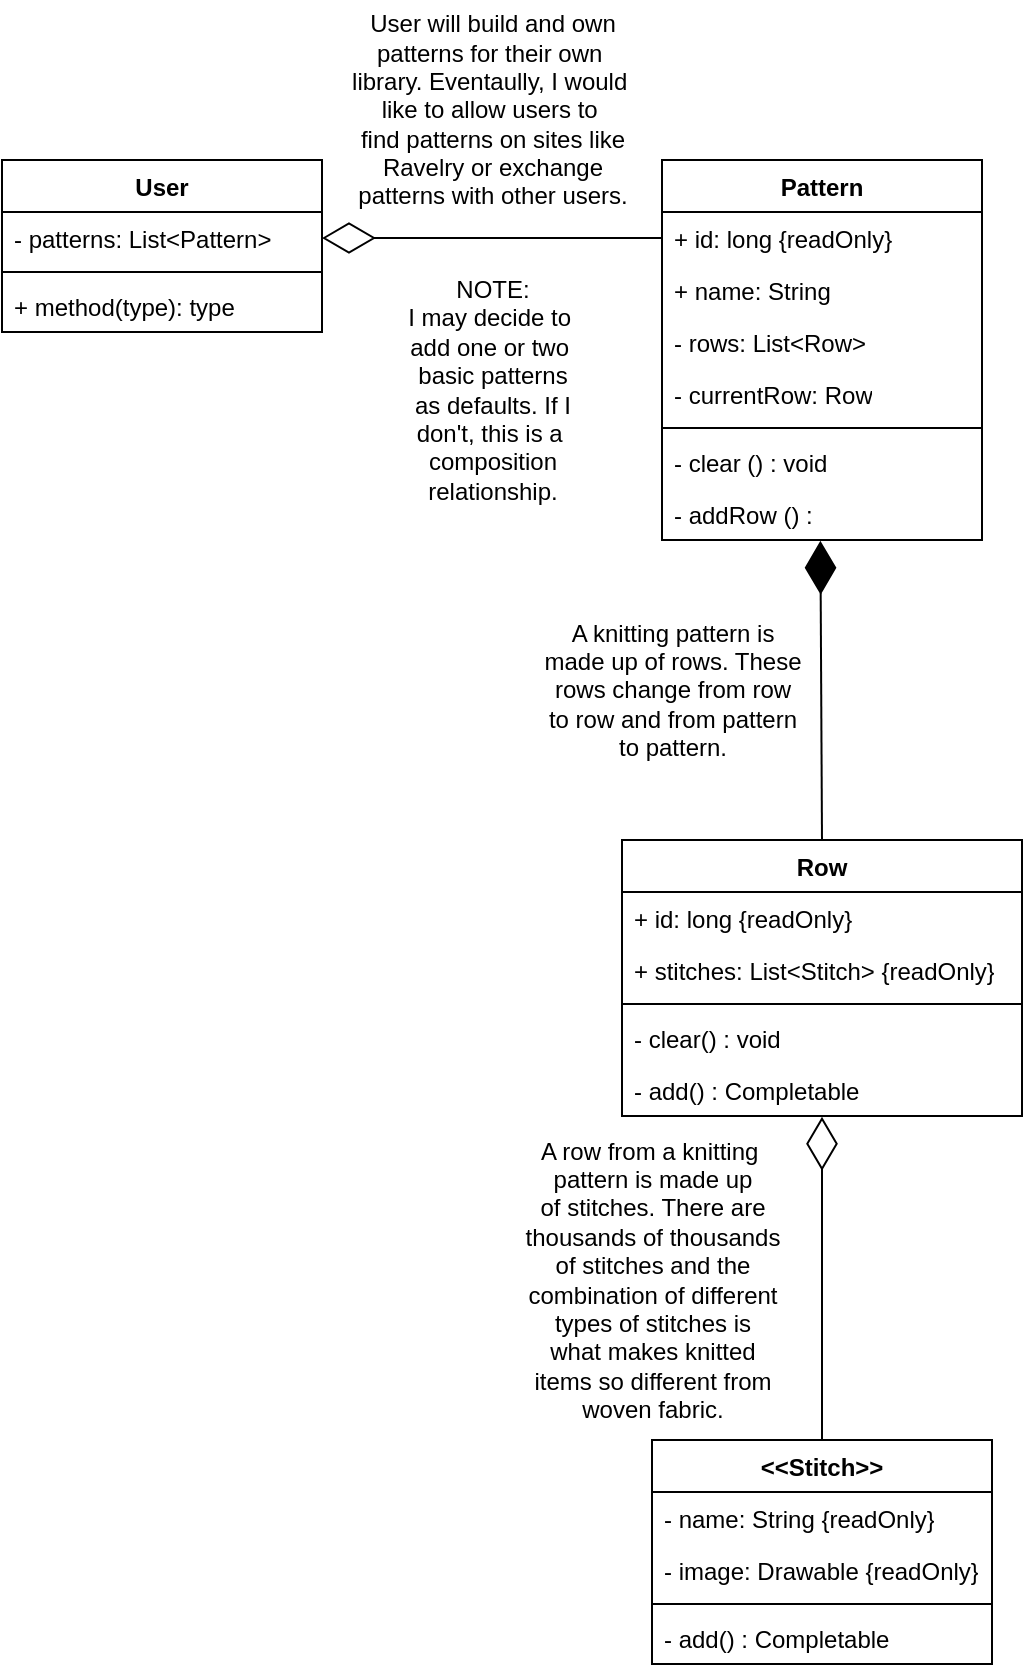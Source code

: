 <mxfile version="24.0.4" type="device">
  <diagram name="Page-1" id="3u2PUxA4fozJV27yU-xL">
    <mxGraphModel dx="1050" dy="621" grid="1" gridSize="10" guides="1" tooltips="1" connect="1" arrows="1" fold="1" page="1" pageScale="1" pageWidth="850" pageHeight="1100" math="0" shadow="0">
      <root>
        <mxCell id="0" />
        <mxCell id="1" parent="0" />
        <mxCell id="5RmZWiUL2xGMqx1dRzF2-1" value="User" style="swimlane;fontStyle=1;align=center;verticalAlign=top;childLayout=stackLayout;horizontal=1;startSize=26;horizontalStack=0;resizeParent=1;resizeParentMax=0;resizeLast=0;collapsible=1;marginBottom=0;whiteSpace=wrap;html=1;" parent="1" vertex="1">
          <mxGeometry x="180" y="140" width="160" height="86" as="geometry" />
        </mxCell>
        <mxCell id="5RmZWiUL2xGMqx1dRzF2-2" value="- patterns: List&amp;lt;Pattern&amp;gt;" style="text;strokeColor=none;fillColor=none;align=left;verticalAlign=top;spacingLeft=4;spacingRight=4;overflow=hidden;rotatable=0;points=[[0,0.5],[1,0.5]];portConstraint=eastwest;whiteSpace=wrap;html=1;" parent="5RmZWiUL2xGMqx1dRzF2-1" vertex="1">
          <mxGeometry y="26" width="160" height="26" as="geometry" />
        </mxCell>
        <mxCell id="5RmZWiUL2xGMqx1dRzF2-3" value="" style="line;strokeWidth=1;fillColor=none;align=left;verticalAlign=middle;spacingTop=-1;spacingLeft=3;spacingRight=3;rotatable=0;labelPosition=right;points=[];portConstraint=eastwest;strokeColor=inherit;" parent="5RmZWiUL2xGMqx1dRzF2-1" vertex="1">
          <mxGeometry y="52" width="160" height="8" as="geometry" />
        </mxCell>
        <mxCell id="5RmZWiUL2xGMqx1dRzF2-4" value="+ method(type): type" style="text;strokeColor=none;fillColor=none;align=left;verticalAlign=top;spacingLeft=4;spacingRight=4;overflow=hidden;rotatable=0;points=[[0,0.5],[1,0.5]];portConstraint=eastwest;whiteSpace=wrap;html=1;" parent="5RmZWiUL2xGMqx1dRzF2-1" vertex="1">
          <mxGeometry y="60" width="160" height="26" as="geometry" />
        </mxCell>
        <mxCell id="5RmZWiUL2xGMqx1dRzF2-5" value="Pattern" style="swimlane;fontStyle=1;align=center;verticalAlign=top;childLayout=stackLayout;horizontal=1;startSize=26;horizontalStack=0;resizeParent=1;resizeParentMax=0;resizeLast=0;collapsible=1;marginBottom=0;whiteSpace=wrap;html=1;" parent="1" vertex="1">
          <mxGeometry x="510" y="140" width="160" height="190" as="geometry" />
        </mxCell>
        <mxCell id="5RmZWiUL2xGMqx1dRzF2-6" value="+ id: long {readOnly}" style="text;strokeColor=none;fillColor=none;align=left;verticalAlign=top;spacingLeft=4;spacingRight=4;overflow=hidden;rotatable=0;points=[[0,0.5],[1,0.5]];portConstraint=eastwest;whiteSpace=wrap;html=1;" parent="5RmZWiUL2xGMqx1dRzF2-5" vertex="1">
          <mxGeometry y="26" width="160" height="26" as="geometry" />
        </mxCell>
        <mxCell id="5RmZWiUL2xGMqx1dRzF2-9" value="+ name: String" style="text;strokeColor=none;fillColor=none;align=left;verticalAlign=top;spacingLeft=4;spacingRight=4;overflow=hidden;rotatable=0;points=[[0,0.5],[1,0.5]];portConstraint=eastwest;whiteSpace=wrap;html=1;" parent="5RmZWiUL2xGMqx1dRzF2-5" vertex="1">
          <mxGeometry y="52" width="160" height="26" as="geometry" />
        </mxCell>
        <mxCell id="5RmZWiUL2xGMqx1dRzF2-10" value="- rows: List&amp;lt;Row&amp;gt;" style="text;strokeColor=none;fillColor=none;align=left;verticalAlign=top;spacingLeft=4;spacingRight=4;overflow=hidden;rotatable=0;points=[[0,0.5],[1,0.5]];portConstraint=eastwest;whiteSpace=wrap;html=1;" parent="5RmZWiUL2xGMqx1dRzF2-5" vertex="1">
          <mxGeometry y="78" width="160" height="26" as="geometry" />
        </mxCell>
        <mxCell id="5RmZWiUL2xGMqx1dRzF2-11" value="- currentRow: Row" style="text;strokeColor=none;fillColor=none;align=left;verticalAlign=top;spacingLeft=4;spacingRight=4;overflow=hidden;rotatable=0;points=[[0,0.5],[1,0.5]];portConstraint=eastwest;whiteSpace=wrap;html=1;" parent="5RmZWiUL2xGMqx1dRzF2-5" vertex="1">
          <mxGeometry y="104" width="160" height="26" as="geometry" />
        </mxCell>
        <mxCell id="5RmZWiUL2xGMqx1dRzF2-7" value="" style="line;strokeWidth=1;fillColor=none;align=left;verticalAlign=middle;spacingTop=-1;spacingLeft=3;spacingRight=3;rotatable=0;labelPosition=right;points=[];portConstraint=eastwest;strokeColor=inherit;" parent="5RmZWiUL2xGMqx1dRzF2-5" vertex="1">
          <mxGeometry y="130" width="160" height="8" as="geometry" />
        </mxCell>
        <mxCell id="5RmZWiUL2xGMqx1dRzF2-8" value="- clear () : void" style="text;strokeColor=none;fillColor=none;align=left;verticalAlign=top;spacingLeft=4;spacingRight=4;overflow=hidden;rotatable=0;points=[[0,0.5],[1,0.5]];portConstraint=eastwest;whiteSpace=wrap;html=1;" parent="5RmZWiUL2xGMqx1dRzF2-5" vertex="1">
          <mxGeometry y="138" width="160" height="26" as="geometry" />
        </mxCell>
        <mxCell id="5RmZWiUL2xGMqx1dRzF2-13" value="- addRow () :" style="text;strokeColor=none;fillColor=none;align=left;verticalAlign=top;spacingLeft=4;spacingRight=4;overflow=hidden;rotatable=0;points=[[0,0.5],[1,0.5]];portConstraint=eastwest;whiteSpace=wrap;html=1;" parent="5RmZWiUL2xGMqx1dRzF2-5" vertex="1">
          <mxGeometry y="164" width="160" height="26" as="geometry" />
        </mxCell>
        <mxCell id="5RmZWiUL2xGMqx1dRzF2-12" value="" style="endArrow=diamondThin;endFill=0;endSize=24;html=1;rounded=0;exitX=0;exitY=0.5;exitDx=0;exitDy=0;entryX=1;entryY=0.5;entryDx=0;entryDy=0;" parent="1" source="5RmZWiUL2xGMqx1dRzF2-6" target="5RmZWiUL2xGMqx1dRzF2-2" edge="1">
          <mxGeometry width="160" relative="1" as="geometry">
            <mxPoint x="340" y="240" as="sourcePoint" />
            <mxPoint x="370" y="180" as="targetPoint" />
          </mxGeometry>
        </mxCell>
        <mxCell id="5RmZWiUL2xGMqx1dRzF2-14" value="Row" style="swimlane;fontStyle=1;align=center;verticalAlign=top;childLayout=stackLayout;horizontal=1;startSize=26;horizontalStack=0;resizeParent=1;resizeParentMax=0;resizeLast=0;collapsible=1;marginBottom=0;whiteSpace=wrap;html=1;" parent="1" vertex="1">
          <mxGeometry x="490" y="480" width="200" height="138" as="geometry" />
        </mxCell>
        <mxCell id="5RmZWiUL2xGMqx1dRzF2-20" value="+ id: long {readOnly}" style="text;strokeColor=none;fillColor=none;align=left;verticalAlign=top;spacingLeft=4;spacingRight=4;overflow=hidden;rotatable=0;points=[[0,0.5],[1,0.5]];portConstraint=eastwest;whiteSpace=wrap;html=1;" parent="5RmZWiUL2xGMqx1dRzF2-14" vertex="1">
          <mxGeometry y="26" width="200" height="26" as="geometry" />
        </mxCell>
        <mxCell id="5RmZWiUL2xGMqx1dRzF2-15" value="+ stitches: List&amp;lt;Stitch&amp;gt; {readOnly}" style="text;strokeColor=none;fillColor=none;align=left;verticalAlign=top;spacingLeft=4;spacingRight=4;overflow=hidden;rotatable=0;points=[[0,0.5],[1,0.5]];portConstraint=eastwest;whiteSpace=wrap;html=1;" parent="5RmZWiUL2xGMqx1dRzF2-14" vertex="1">
          <mxGeometry y="52" width="200" height="26" as="geometry" />
        </mxCell>
        <mxCell id="5RmZWiUL2xGMqx1dRzF2-16" value="" style="line;strokeWidth=1;fillColor=none;align=left;verticalAlign=middle;spacingTop=-1;spacingLeft=3;spacingRight=3;rotatable=0;labelPosition=right;points=[];portConstraint=eastwest;strokeColor=inherit;" parent="5RmZWiUL2xGMqx1dRzF2-14" vertex="1">
          <mxGeometry y="78" width="200" height="8" as="geometry" />
        </mxCell>
        <mxCell id="5RmZWiUL2xGMqx1dRzF2-17" value="- clear() : void" style="text;strokeColor=none;fillColor=none;align=left;verticalAlign=top;spacingLeft=4;spacingRight=4;overflow=hidden;rotatable=0;points=[[0,0.5],[1,0.5]];portConstraint=eastwest;whiteSpace=wrap;html=1;" parent="5RmZWiUL2xGMqx1dRzF2-14" vertex="1">
          <mxGeometry y="86" width="200" height="26" as="geometry" />
        </mxCell>
        <mxCell id="5RmZWiUL2xGMqx1dRzF2-18" value="- add() : Completable" style="text;strokeColor=none;fillColor=none;align=left;verticalAlign=top;spacingLeft=4;spacingRight=4;overflow=hidden;rotatable=0;points=[[0,0.5],[1,0.5]];portConstraint=eastwest;whiteSpace=wrap;html=1;" parent="5RmZWiUL2xGMqx1dRzF2-14" vertex="1">
          <mxGeometry y="112" width="200" height="26" as="geometry" />
        </mxCell>
        <mxCell id="5RmZWiUL2xGMqx1dRzF2-19" value="" style="endArrow=diamondThin;endFill=1;endSize=24;html=1;rounded=0;entryX=0.495;entryY=1.015;entryDx=0;entryDy=0;entryPerimeter=0;exitX=0.5;exitY=0;exitDx=0;exitDy=0;" parent="1" source="5RmZWiUL2xGMqx1dRzF2-14" target="5RmZWiUL2xGMqx1dRzF2-13" edge="1">
          <mxGeometry width="160" relative="1" as="geometry">
            <mxPoint x="340" y="390" as="sourcePoint" />
            <mxPoint x="500" y="390" as="targetPoint" />
          </mxGeometry>
        </mxCell>
        <mxCell id="5RmZWiUL2xGMqx1dRzF2-21" value="&amp;lt;&amp;lt;Stitch&amp;gt;&amp;gt;" style="swimlane;fontStyle=1;align=center;verticalAlign=top;childLayout=stackLayout;horizontal=1;startSize=26;horizontalStack=0;resizeParent=1;resizeParentMax=0;resizeLast=0;collapsible=1;marginBottom=0;whiteSpace=wrap;html=1;" parent="1" vertex="1">
          <mxGeometry x="505" y="780" width="170" height="112" as="geometry" />
        </mxCell>
        <mxCell id="5RmZWiUL2xGMqx1dRzF2-31" value="- name: String {readOnly}" style="text;strokeColor=none;fillColor=none;align=left;verticalAlign=top;spacingLeft=4;spacingRight=4;overflow=hidden;rotatable=0;points=[[0,0.5],[1,0.5]];portConstraint=eastwest;whiteSpace=wrap;html=1;" parent="5RmZWiUL2xGMqx1dRzF2-21" vertex="1">
          <mxGeometry y="26" width="170" height="26" as="geometry" />
        </mxCell>
        <mxCell id="5RmZWiUL2xGMqx1dRzF2-32" value="- image: Drawable {readOnly}" style="text;strokeColor=none;fillColor=none;align=left;verticalAlign=top;spacingLeft=4;spacingRight=4;overflow=hidden;rotatable=0;points=[[0,0.5],[1,0.5]];portConstraint=eastwest;whiteSpace=wrap;html=1;" parent="5RmZWiUL2xGMqx1dRzF2-21" vertex="1">
          <mxGeometry y="52" width="170" height="26" as="geometry" />
        </mxCell>
        <mxCell id="5RmZWiUL2xGMqx1dRzF2-23" value="" style="line;strokeWidth=1;fillColor=none;align=left;verticalAlign=middle;spacingTop=-1;spacingLeft=3;spacingRight=3;rotatable=0;labelPosition=right;points=[];portConstraint=eastwest;strokeColor=inherit;" parent="5RmZWiUL2xGMqx1dRzF2-21" vertex="1">
          <mxGeometry y="78" width="170" height="8" as="geometry" />
        </mxCell>
        <mxCell id="5RmZWiUL2xGMqx1dRzF2-24" value="- add() : Completable" style="text;strokeColor=none;fillColor=none;align=left;verticalAlign=top;spacingLeft=4;spacingRight=4;overflow=hidden;rotatable=0;points=[[0,0.5],[1,0.5]];portConstraint=eastwest;whiteSpace=wrap;html=1;" parent="5RmZWiUL2xGMqx1dRzF2-21" vertex="1">
          <mxGeometry y="86" width="170" height="26" as="geometry" />
        </mxCell>
        <mxCell id="5RmZWiUL2xGMqx1dRzF2-27" value="" style="endArrow=diamondThin;endFill=0;endSize=24;html=1;rounded=0;entryX=0.5;entryY=1.015;entryDx=0;entryDy=0;entryPerimeter=0;exitX=0.5;exitY=0;exitDx=0;exitDy=0;" parent="1" source="5RmZWiUL2xGMqx1dRzF2-21" target="5RmZWiUL2xGMqx1dRzF2-18" edge="1">
          <mxGeometry width="160" relative="1" as="geometry">
            <mxPoint x="340" y="750" as="sourcePoint" />
            <mxPoint x="500" y="750" as="targetPoint" />
          </mxGeometry>
        </mxCell>
        <mxCell id="5RmZWiUL2xGMqx1dRzF2-28" value="NOTE:&lt;div&gt;I may decide to&amp;nbsp;&lt;br&gt;add one or two&amp;nbsp;&lt;br&gt;basic patterns&lt;br&gt;as defaults. If I&lt;div&gt;don&#39;t, this is a&amp;nbsp;&lt;/div&gt;&lt;div&gt;composition&lt;/div&gt;&lt;div&gt;relationship.&lt;/div&gt;&lt;/div&gt;" style="text;html=1;align=center;verticalAlign=middle;resizable=0;points=[];autosize=1;strokeColor=none;fillColor=none;" parent="1" vertex="1">
          <mxGeometry x="370" y="190" width="110" height="130" as="geometry" />
        </mxCell>
        <mxCell id="5RmZWiUL2xGMqx1dRzF2-29" value="A knitting pattern is&lt;div&gt;made up of rows. These&lt;/div&gt;&lt;div&gt;rows change from row&lt;/div&gt;&lt;div&gt;to row and from pattern&lt;/div&gt;&lt;div&gt;to pattern.&lt;/div&gt;" style="text;html=1;align=center;verticalAlign=middle;resizable=0;points=[];autosize=1;strokeColor=none;fillColor=none;" parent="1" vertex="1">
          <mxGeometry x="440" y="360" width="150" height="90" as="geometry" />
        </mxCell>
        <mxCell id="5RmZWiUL2xGMqx1dRzF2-30" value="A row from a knitting&amp;nbsp;&lt;div&gt;pattern is made up&lt;/div&gt;&lt;div&gt;of stitches. There are&lt;/div&gt;&lt;div&gt;thousands of thousands&lt;/div&gt;&lt;div&gt;of stitches and the&lt;/div&gt;&lt;div&gt;combination of different&lt;/div&gt;&lt;div&gt;types of stitches is&lt;/div&gt;&lt;div&gt;what makes knitted&lt;/div&gt;&lt;div&gt;items so different from&lt;/div&gt;&lt;div&gt;woven fabric.&lt;/div&gt;" style="text;html=1;align=center;verticalAlign=middle;resizable=0;points=[];autosize=1;strokeColor=none;fillColor=none;" parent="1" vertex="1">
          <mxGeometry x="430" y="620" width="150" height="160" as="geometry" />
        </mxCell>
        <mxCell id="eqGr11WSq8T-t1iJYqRL-1" value="User will build and own&lt;div&gt;patterns for their own&amp;nbsp;&lt;/div&gt;&lt;div&gt;library.&amp;nbsp;&lt;span style=&quot;background-color: initial;&quot;&gt;Eventaully, I would&amp;nbsp;&lt;/span&gt;&lt;/div&gt;&lt;div&gt;&lt;span style=&quot;background-color: initial;&quot;&gt;like to allow users to&amp;nbsp;&lt;/span&gt;&lt;/div&gt;&lt;div&gt;&lt;span style=&quot;background-color: initial;&quot;&gt;find patterns on sites like&lt;/span&gt;&lt;/div&gt;&lt;div&gt;&lt;span style=&quot;background-color: initial;&quot;&gt;Ravelry or exchange&lt;/span&gt;&lt;/div&gt;&lt;div&gt;&lt;span style=&quot;background-color: initial;&quot;&gt;patterns with other users.&lt;/span&gt;&lt;/div&gt;" style="text;html=1;align=center;verticalAlign=middle;resizable=0;points=[];autosize=1;strokeColor=none;fillColor=none;" vertex="1" parent="1">
          <mxGeometry x="345" y="60" width="160" height="110" as="geometry" />
        </mxCell>
      </root>
    </mxGraphModel>
  </diagram>
</mxfile>
